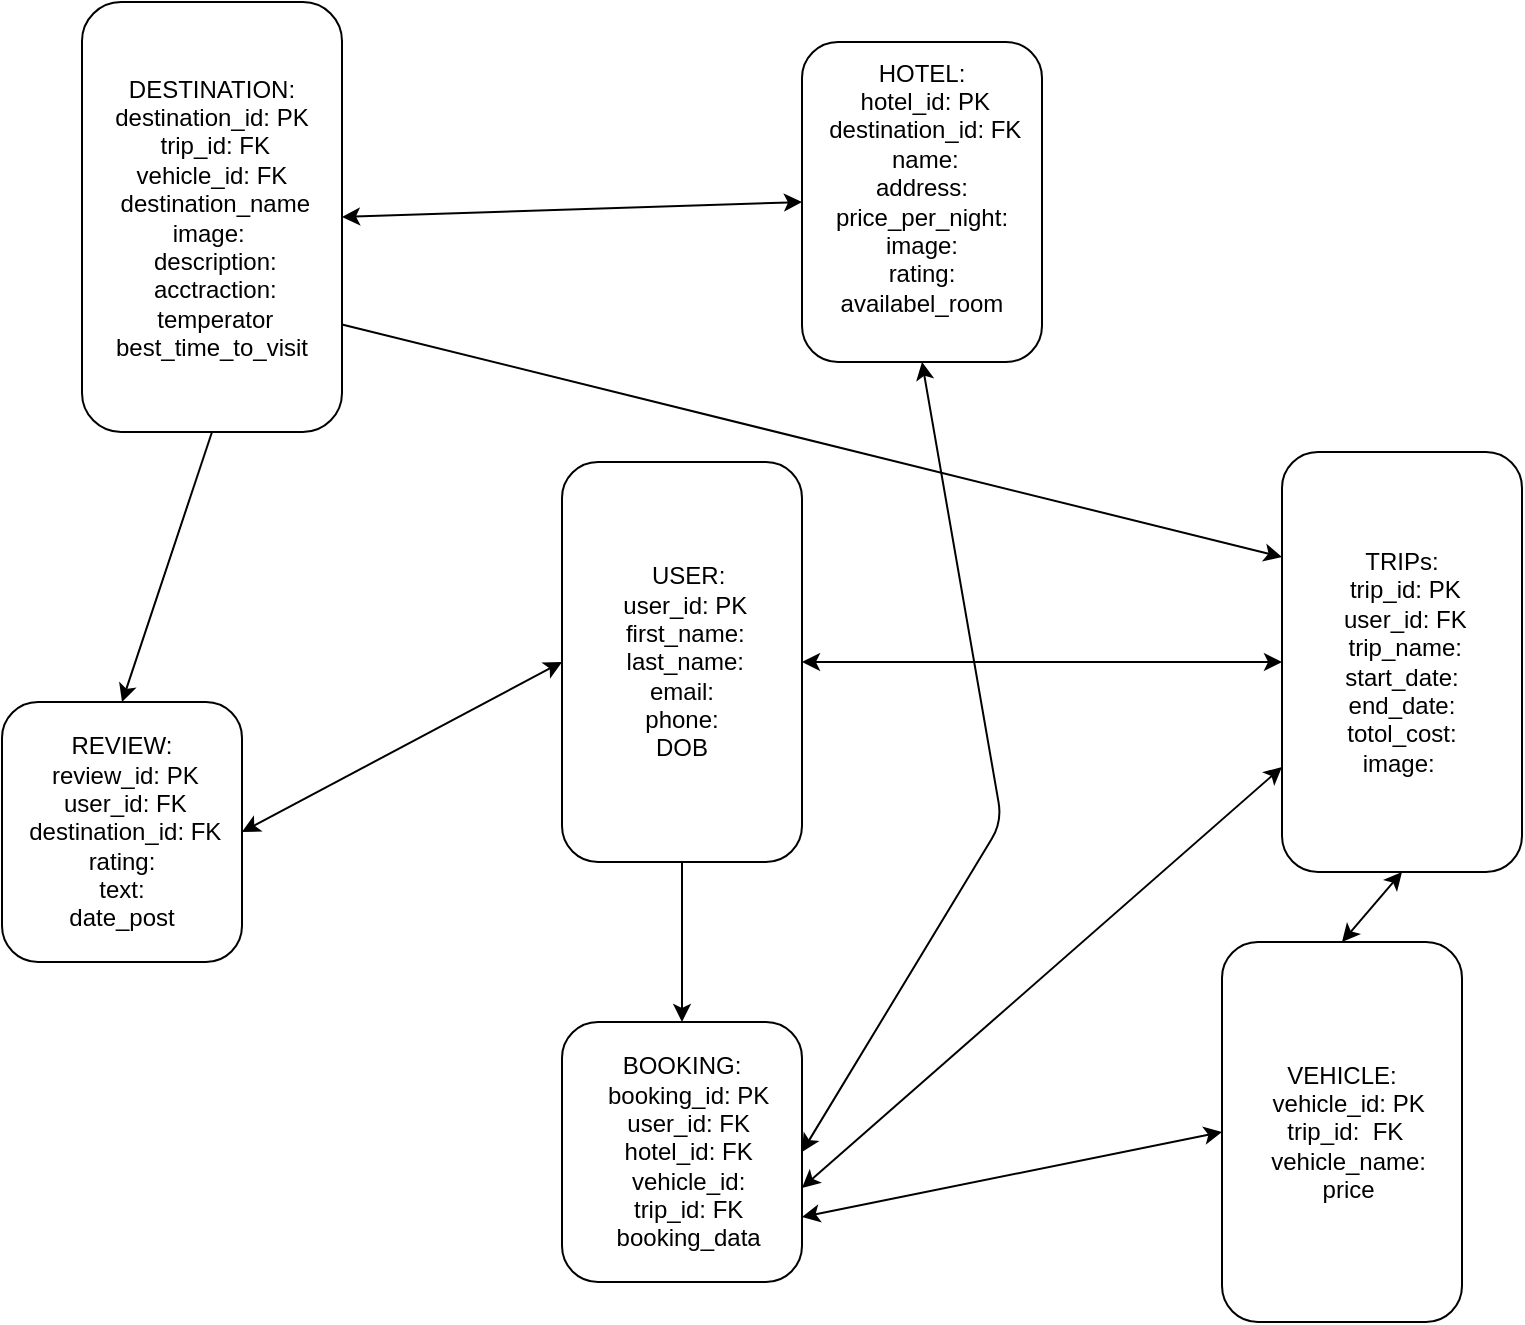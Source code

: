 <mxfile>
    <diagram id="fwO0KwX-CpVdSd_tHmTz" name="Page-1">
        <mxGraphModel dx="1140" dy="622" grid="1" gridSize="10" guides="1" tooltips="1" connect="1" arrows="1" fold="1" page="1" pageScale="1" pageWidth="850" pageHeight="1100" math="0" shadow="0">
            <root>
                <mxCell id="0"/>
                <mxCell id="1" parent="0"/>
                <mxCell id="7" value="&amp;nbsp; USER:&lt;br&gt;&amp;nbsp;user_id: PK&lt;br&gt;&amp;nbsp;first_name:&lt;br&gt;&amp;nbsp;last_name:&lt;br&gt;email:&lt;br&gt;phone:&lt;br&gt;DOB" style="rounded=1;whiteSpace=wrap;html=1;" vertex="1" parent="1">
                    <mxGeometry x="360" y="230" width="120" height="200" as="geometry"/>
                </mxCell>
                <mxCell id="8" value="TRIPs:&lt;br&gt;&amp;nbsp;trip_id: PK&lt;br&gt;&amp;nbsp;user_id: FK&lt;br&gt;&amp;nbsp;trip_name:&lt;br&gt;start_date:&lt;br&gt;end_date:&lt;br&gt;totol_cost:&lt;br&gt;image:&amp;nbsp;" style="rounded=1;whiteSpace=wrap;html=1;" vertex="1" parent="1">
                    <mxGeometry x="720" y="225" width="120" height="210" as="geometry"/>
                </mxCell>
                <mxCell id="27" style="edgeStyle=none;html=1;exitX=1;exitY=0.75;exitDx=0;exitDy=0;entryX=0;entryY=0.25;entryDx=0;entryDy=0;" edge="1" parent="1" source="9" target="8">
                    <mxGeometry relative="1" as="geometry"/>
                </mxCell>
                <mxCell id="9" value="DESTINATION:&lt;br&gt;destination_id: PK&lt;br&gt;&amp;nbsp;trip_id: FK&lt;br&gt;vehicle_id: FK&lt;br&gt;&amp;nbsp;destination_name&lt;br&gt;image:&amp;nbsp;&lt;br&gt;&amp;nbsp;description:&lt;br&gt;&amp;nbsp;acctraction:&lt;br&gt;&amp;nbsp;temperator&lt;br&gt;best_time_to_visit" style="rounded=1;whiteSpace=wrap;html=1;" vertex="1" parent="1">
                    <mxGeometry x="120" width="130" height="215" as="geometry"/>
                </mxCell>
                <mxCell id="10" value="VEHICLE:&lt;br&gt;&amp;nbsp; vehicle_id: PK&lt;br&gt;&amp;nbsp;trip_id:&amp;nbsp; FK&lt;br&gt;&amp;nbsp; vehicle_name:&lt;br&gt;&amp;nbsp; price" style="rounded=1;whiteSpace=wrap;html=1;" vertex="1" parent="1">
                    <mxGeometry x="690" y="470" width="120" height="190" as="geometry"/>
                </mxCell>
                <mxCell id="11" value="HOTEL:&lt;br&gt;&amp;nbsp;hotel_id: PK&lt;br&gt;&amp;nbsp;destination_id: FK&lt;br&gt;&amp;nbsp;name:&lt;br&gt;address:&lt;br&gt;price_per_night:&lt;br&gt;image:&lt;br&gt;rating:&lt;br&gt;availabel_room&lt;br&gt;&amp;nbsp;" style="rounded=1;whiteSpace=wrap;html=1;" vertex="1" parent="1">
                    <mxGeometry x="480" y="20" width="120" height="160" as="geometry"/>
                </mxCell>
                <mxCell id="12" value="REVIEW:&lt;br&gt;&amp;nbsp;review_id: PK&lt;br&gt;&amp;nbsp;user_id: FK&lt;br&gt;&amp;nbsp;destination_id: FK&lt;br&gt;rating:&lt;br&gt;text:&lt;br&gt;date_post" style="rounded=1;whiteSpace=wrap;html=1;" vertex="1" parent="1">
                    <mxGeometry x="80" y="350" width="120" height="130" as="geometry"/>
                </mxCell>
                <mxCell id="14" value="BOOKING:&lt;br&gt;&amp;nbsp; booking_id: PK&lt;br&gt;&amp;nbsp; user_id: FK&lt;br&gt;&amp;nbsp; hotel_id: FK&lt;br&gt;&amp;nbsp; vehicle_id:&lt;br&gt;&amp;nbsp; trip_id: FK&lt;br&gt;&amp;nbsp; booking_data" style="rounded=1;whiteSpace=wrap;html=1;" vertex="1" parent="1">
                    <mxGeometry x="360" y="510" width="120" height="130" as="geometry"/>
                </mxCell>
                <mxCell id="18" value="" style="endArrow=classic;startArrow=classic;html=1;entryX=0;entryY=0.5;entryDx=0;entryDy=0;exitX=1;exitY=0.5;exitDx=0;exitDy=0;" edge="1" parent="1" source="7" target="8">
                    <mxGeometry width="50" height="50" relative="1" as="geometry">
                        <mxPoint x="400" y="380" as="sourcePoint"/>
                        <mxPoint x="450" y="330" as="targetPoint"/>
                    </mxGeometry>
                </mxCell>
                <mxCell id="19" value="" style="endArrow=classic;html=1;exitX=0.5;exitY=1;exitDx=0;exitDy=0;" edge="1" parent="1" source="7" target="14">
                    <mxGeometry width="50" height="50" relative="1" as="geometry">
                        <mxPoint x="400" y="380" as="sourcePoint"/>
                        <mxPoint x="450" y="330" as="targetPoint"/>
                    </mxGeometry>
                </mxCell>
                <mxCell id="20" value="" style="endArrow=classic;startArrow=classic;html=1;exitX=0.5;exitY=1;exitDx=0;exitDy=0;entryX=0.5;entryY=0;entryDx=0;entryDy=0;" edge="1" parent="1" source="8" target="10">
                    <mxGeometry width="50" height="50" relative="1" as="geometry">
                        <mxPoint x="400" y="380" as="sourcePoint"/>
                        <mxPoint x="450" y="330" as="targetPoint"/>
                    </mxGeometry>
                </mxCell>
                <mxCell id="21" value="" style="endArrow=classic;startArrow=classic;html=1;exitX=1;exitY=0.5;exitDx=0;exitDy=0;entryX=0;entryY=0.5;entryDx=0;entryDy=0;" edge="1" parent="1" source="9" target="11">
                    <mxGeometry width="50" height="50" relative="1" as="geometry">
                        <mxPoint x="400" y="370" as="sourcePoint"/>
                        <mxPoint x="450" y="320" as="targetPoint"/>
                    </mxGeometry>
                </mxCell>
                <mxCell id="22" value="" style="endArrow=classic;startArrow=classic;html=1;exitX=1;exitY=0.5;exitDx=0;exitDy=0;entryX=0;entryY=0.5;entryDx=0;entryDy=0;" edge="1" parent="1" source="12" target="7">
                    <mxGeometry width="50" height="50" relative="1" as="geometry">
                        <mxPoint x="400" y="370" as="sourcePoint"/>
                        <mxPoint x="350" y="335" as="targetPoint"/>
                    </mxGeometry>
                </mxCell>
                <mxCell id="23" value="" style="endArrow=classic;html=1;exitX=0.5;exitY=1;exitDx=0;exitDy=0;entryX=0.5;entryY=0;entryDx=0;entryDy=0;" edge="1" parent="1" source="9" target="12">
                    <mxGeometry width="50" height="50" relative="1" as="geometry">
                        <mxPoint x="400" y="370" as="sourcePoint"/>
                        <mxPoint x="450" y="320" as="targetPoint"/>
                    </mxGeometry>
                </mxCell>
                <mxCell id="24" value="" style="endArrow=classic;startArrow=classic;html=1;entryX=0.5;entryY=1;entryDx=0;entryDy=0;exitX=1;exitY=0.5;exitDx=0;exitDy=0;" edge="1" parent="1" source="14" target="11">
                    <mxGeometry width="50" height="50" relative="1" as="geometry">
                        <mxPoint x="400" y="370" as="sourcePoint"/>
                        <mxPoint x="450" y="320" as="targetPoint"/>
                        <Array as="points">
                            <mxPoint x="580" y="410"/>
                        </Array>
                    </mxGeometry>
                </mxCell>
                <mxCell id="25" value="" style="endArrow=classic;startArrow=classic;html=1;exitX=0;exitY=0.5;exitDx=0;exitDy=0;entryX=1;entryY=0.75;entryDx=0;entryDy=0;" edge="1" parent="1" source="10" target="14">
                    <mxGeometry width="50" height="50" relative="1" as="geometry">
                        <mxPoint x="400" y="370" as="sourcePoint"/>
                        <mxPoint x="450" y="320" as="targetPoint"/>
                    </mxGeometry>
                </mxCell>
                <mxCell id="26" value="" style="endArrow=classic;startArrow=classic;html=1;exitX=0;exitY=0.75;exitDx=0;exitDy=0;entryX=1;entryY=0.638;entryDx=0;entryDy=0;entryPerimeter=0;" edge="1" parent="1" source="8" target="14">
                    <mxGeometry width="50" height="50" relative="1" as="geometry">
                        <mxPoint x="400" y="370" as="sourcePoint"/>
                        <mxPoint x="450" y="320" as="targetPoint"/>
                    </mxGeometry>
                </mxCell>
            </root>
        </mxGraphModel>
    </diagram>
</mxfile>
